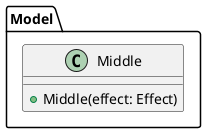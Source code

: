 @startuml
'https://plantuml.com/class-diagram

package Model {
    class Middle {
        + Middle(effect: Effect)
    }
}

@enduml